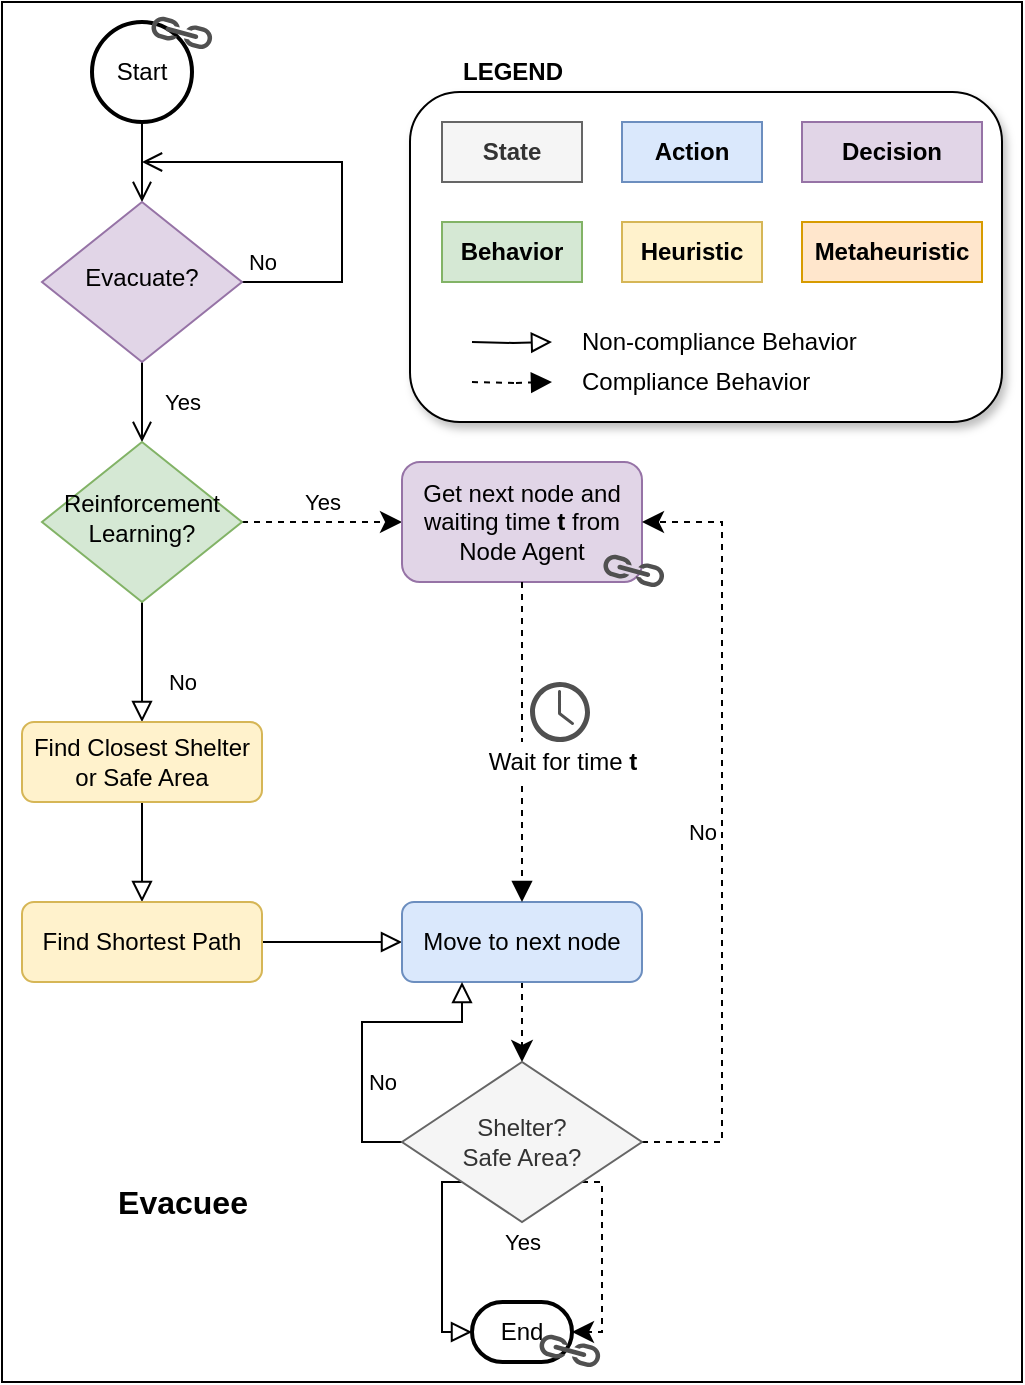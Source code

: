 <mxfile version="17.4.2" type="device" pages="5"><diagram id="C5RBs43oDa-KdzZeNtuy" name="Evacuee"><mxGraphModel dx="786" dy="1114" grid="1" gridSize="10" guides="1" tooltips="1" connect="1" arrows="1" fold="1" page="1" pageScale="1" pageWidth="827" pageHeight="1169" math="0" shadow="0"><root><mxCell id="WIyWlLk6GJQsqaUBKTNV-0"/><mxCell id="WIyWlLk6GJQsqaUBKTNV-1" parent="WIyWlLk6GJQsqaUBKTNV-0"/><mxCell id="tAQikemErJvmKtrfRD6c-9" value="" style="rounded=0;whiteSpace=wrap;html=1;shadow=0;glass=0;strokeWidth=1;fillColor=default;" parent="WIyWlLk6GJQsqaUBKTNV-1" vertex="1"><mxGeometry x="150" y="70" width="510" height="690" as="geometry"/></mxCell><mxCell id="tAQikemErJvmKtrfRD6c-7" value="" style="rounded=1;whiteSpace=wrap;html=1;fillColor=default;shadow=1;glass=0;strokeWidth=1;perimeterSpacing=0;" parent="WIyWlLk6GJQsqaUBKTNV-1" vertex="1"><mxGeometry x="354" y="115" width="296" height="165" as="geometry"/></mxCell><mxCell id="WIyWlLk6GJQsqaUBKTNV-2" value="" style="rounded=0;html=1;jettySize=auto;orthogonalLoop=1;fontSize=11;endArrow=open;endFill=0;endSize=8;strokeWidth=1;shadow=0;labelBackgroundColor=none;edgeStyle=orthogonalEdgeStyle;exitX=0.5;exitY=1;exitDx=0;exitDy=0;exitPerimeter=0;" parent="WIyWlLk6GJQsqaUBKTNV-1" source="wqs8lFoA8_OVETERDHVf-1" target="WIyWlLk6GJQsqaUBKTNV-6" edge="1"><mxGeometry relative="1" as="geometry"><mxPoint x="220" y="120" as="sourcePoint"/></mxGeometry></mxCell><mxCell id="WIyWlLk6GJQsqaUBKTNV-4" value="Yes" style="rounded=0;html=1;jettySize=auto;orthogonalLoop=1;fontSize=11;endArrow=open;endFill=0;endSize=8;strokeWidth=1;shadow=0;labelBackgroundColor=none;edgeStyle=orthogonalEdgeStyle;" parent="WIyWlLk6GJQsqaUBKTNV-1" source="WIyWlLk6GJQsqaUBKTNV-6" target="WIyWlLk6GJQsqaUBKTNV-10" edge="1"><mxGeometry y="20" relative="1" as="geometry"><mxPoint as="offset"/></mxGeometry></mxCell><mxCell id="WIyWlLk6GJQsqaUBKTNV-5" value="No" style="edgeStyle=orthogonalEdgeStyle;rounded=0;html=1;jettySize=auto;orthogonalLoop=1;fontSize=11;endArrow=open;endFill=0;endSize=8;strokeWidth=1;shadow=0;labelBackgroundColor=none;exitX=1;exitY=0.5;exitDx=0;exitDy=0;" parent="WIyWlLk6GJQsqaUBKTNV-1" source="WIyWlLk6GJQsqaUBKTNV-6" edge="1"><mxGeometry x="-0.905" y="10" relative="1" as="geometry"><mxPoint as="offset"/><mxPoint x="220" y="150" as="targetPoint"/><Array as="points"><mxPoint x="320" y="210"/><mxPoint x="320" y="150"/></Array></mxGeometry></mxCell><mxCell id="WIyWlLk6GJQsqaUBKTNV-6" value="Evacuate?" style="rhombus;whiteSpace=wrap;html=1;shadow=0;fontFamily=Helvetica;fontSize=12;align=center;strokeWidth=1;spacing=6;spacingTop=-4;fillColor=#e1d5e7;strokeColor=#9673a6;" parent="WIyWlLk6GJQsqaUBKTNV-1" vertex="1"><mxGeometry x="170" y="170" width="100" height="80" as="geometry"/></mxCell><mxCell id="WIyWlLk6GJQsqaUBKTNV-8" value="No" style="rounded=0;html=1;jettySize=auto;orthogonalLoop=1;fontSize=11;endArrow=block;endFill=0;endSize=8;strokeWidth=1;shadow=0;labelBackgroundColor=none;edgeStyle=orthogonalEdgeStyle;" parent="WIyWlLk6GJQsqaUBKTNV-1" source="WIyWlLk6GJQsqaUBKTNV-10" target="WIyWlLk6GJQsqaUBKTNV-11" edge="1"><mxGeometry x="0.333" y="20" relative="1" as="geometry"><mxPoint as="offset"/></mxGeometry></mxCell><mxCell id="WIyWlLk6GJQsqaUBKTNV-9" value="Yes" style="edgeStyle=orthogonalEdgeStyle;rounded=0;html=1;jettySize=auto;orthogonalLoop=1;fontSize=11;endArrow=classic;endFill=1;endSize=8;strokeWidth=1;shadow=0;labelBackgroundColor=none;dashed=1;" parent="WIyWlLk6GJQsqaUBKTNV-1" source="WIyWlLk6GJQsqaUBKTNV-10" target="WIyWlLk6GJQsqaUBKTNV-12" edge="1"><mxGeometry y="10" relative="1" as="geometry"><mxPoint as="offset"/><mxPoint x="300" y="330" as="sourcePoint"/></mxGeometry></mxCell><mxCell id="WIyWlLk6GJQsqaUBKTNV-10" value="Reinforcement Learning?" style="rhombus;whiteSpace=wrap;html=1;shadow=0;fontFamily=Helvetica;fontSize=12;align=center;strokeWidth=1;spacing=6;spacingTop=-4;fillColor=#d5e8d4;strokeColor=#82b366;" parent="WIyWlLk6GJQsqaUBKTNV-1" vertex="1"><mxGeometry x="170" y="290" width="100" height="80" as="geometry"/></mxCell><mxCell id="hvQs0yLdhsRXMwzUoOnA-2" value="" style="edgeStyle=orthogonalEdgeStyle;rounded=0;orthogonalLoop=1;jettySize=auto;html=1;endArrow=block;endFill=0;endSize=8;" parent="WIyWlLk6GJQsqaUBKTNV-1" source="WIyWlLk6GJQsqaUBKTNV-11" target="hvQs0yLdhsRXMwzUoOnA-1" edge="1"><mxGeometry relative="1" as="geometry"/></mxCell><mxCell id="WIyWlLk6GJQsqaUBKTNV-11" value="Find Closest Shelter or Safe Area" style="rounded=1;whiteSpace=wrap;html=1;fontSize=12;glass=0;strokeWidth=1;shadow=0;fillColor=#fff2cc;strokeColor=#d6b656;" parent="WIyWlLk6GJQsqaUBKTNV-1" vertex="1"><mxGeometry x="160" y="430" width="120" height="40" as="geometry"/></mxCell><UserObject label="Get next node and waiting time &lt;b&gt;t&lt;/b&gt; from Node Agent" link="data:page/id,D-sA1miuNj76wZwpseGE" id="WIyWlLk6GJQsqaUBKTNV-12"><mxCell style="rounded=1;whiteSpace=wrap;html=1;fontSize=12;glass=0;strokeWidth=1;shadow=0;fillColor=#e1d5e7;strokeColor=#9673a6;" parent="WIyWlLk6GJQsqaUBKTNV-1" vertex="1"><mxGeometry x="350" y="300" width="120" height="60" as="geometry"/></mxCell></UserObject><mxCell id="hvQs0yLdhsRXMwzUoOnA-4" value="" style="edgeStyle=orthogonalEdgeStyle;rounded=0;orthogonalLoop=1;jettySize=auto;html=1;endArrow=block;endFill=0;endSize=8;exitX=1;exitY=0.5;exitDx=0;exitDy=0;" parent="WIyWlLk6GJQsqaUBKTNV-1" source="hvQs0yLdhsRXMwzUoOnA-1" target="hvQs0yLdhsRXMwzUoOnA-3" edge="1"><mxGeometry relative="1" as="geometry"><mxPoint x="310" y="540" as="sourcePoint"/></mxGeometry></mxCell><mxCell id="hvQs0yLdhsRXMwzUoOnA-1" value="Find Shortest Path" style="rounded=1;whiteSpace=wrap;html=1;fontSize=12;glass=0;strokeWidth=1;shadow=0;fillColor=#fff2cc;strokeColor=#d6b656;" parent="WIyWlLk6GJQsqaUBKTNV-1" vertex="1"><mxGeometry x="160" y="520" width="120" height="40" as="geometry"/></mxCell><mxCell id="hvQs0yLdhsRXMwzUoOnA-14" value="" style="edgeStyle=orthogonalEdgeStyle;rounded=0;orthogonalLoop=1;jettySize=auto;html=1;endArrow=classic;endFill=1;endSize=8;dashed=1;" parent="WIyWlLk6GJQsqaUBKTNV-1" source="hvQs0yLdhsRXMwzUoOnA-3" target="hvQs0yLdhsRXMwzUoOnA-13" edge="1"><mxGeometry relative="1" as="geometry"/></mxCell><mxCell id="hvQs0yLdhsRXMwzUoOnA-3" value="Move to next node" style="rounded=1;whiteSpace=wrap;html=1;fontSize=12;glass=0;strokeWidth=1;shadow=0;fillColor=#dae8fc;strokeColor=#6c8ebf;" parent="WIyWlLk6GJQsqaUBKTNV-1" vertex="1"><mxGeometry x="350" y="520" width="120" height="40" as="geometry"/></mxCell><mxCell id="hvQs0yLdhsRXMwzUoOnA-15" value="No" style="edgeStyle=orthogonalEdgeStyle;rounded=0;orthogonalLoop=1;jettySize=auto;html=1;exitX=1;exitY=0.5;exitDx=0;exitDy=0;entryX=1;entryY=0.5;entryDx=0;entryDy=0;endArrow=classic;endFill=1;endSize=8;dashed=1;" parent="WIyWlLk6GJQsqaUBKTNV-1" source="hvQs0yLdhsRXMwzUoOnA-13" target="WIyWlLk6GJQsqaUBKTNV-12" edge="1"><mxGeometry y="10" relative="1" as="geometry"><mxPoint x="550" y="640" as="targetPoint"/><Array as="points"><mxPoint x="510" y="640"/><mxPoint x="510" y="330"/></Array><mxPoint as="offset"/></mxGeometry></mxCell><mxCell id="hvQs0yLdhsRXMwzUoOnA-16" value="Yes" style="edgeStyle=orthogonalEdgeStyle;rounded=0;orthogonalLoop=1;jettySize=auto;html=1;exitX=1;exitY=1;exitDx=0;exitDy=0;entryX=1;entryY=0.5;entryDx=0;entryDy=0;endArrow=classic;endFill=1;endSize=8;dashed=1;entryPerimeter=0;" parent="WIyWlLk6GJQsqaUBKTNV-1" source="hvQs0yLdhsRXMwzUoOnA-13" target="wqs8lFoA8_OVETERDHVf-0" edge="1"><mxGeometry x="-0.2" y="-40" relative="1" as="geometry"><mxPoint x="440" y="710" as="targetPoint"/><Array as="points"><mxPoint x="450" y="660"/><mxPoint x="450" y="735"/></Array><mxPoint as="offset"/></mxGeometry></mxCell><mxCell id="hvQs0yLdhsRXMwzUoOnA-21" value="No" style="edgeStyle=orthogonalEdgeStyle;rounded=0;orthogonalLoop=1;jettySize=auto;html=1;exitX=0;exitY=0.5;exitDx=0;exitDy=0;entryX=0.25;entryY=1;entryDx=0;entryDy=0;endArrow=block;endFill=0;endSize=8;" parent="WIyWlLk6GJQsqaUBKTNV-1" source="hvQs0yLdhsRXMwzUoOnA-13" target="hvQs0yLdhsRXMwzUoOnA-3" edge="1"><mxGeometry x="-0.333" y="-10" relative="1" as="geometry"><mxPoint as="offset"/></mxGeometry></mxCell><mxCell id="hvQs0yLdhsRXMwzUoOnA-22" style="edgeStyle=orthogonalEdgeStyle;rounded=0;orthogonalLoop=1;jettySize=auto;html=1;exitX=0;exitY=1;exitDx=0;exitDy=0;entryX=0;entryY=0.5;entryDx=0;entryDy=0;endArrow=block;endFill=0;endSize=8;entryPerimeter=0;" parent="WIyWlLk6GJQsqaUBKTNV-1" source="hvQs0yLdhsRXMwzUoOnA-13" target="wqs8lFoA8_OVETERDHVf-0" edge="1"><mxGeometry relative="1" as="geometry"><mxPoint x="380" y="710" as="targetPoint"/><Array as="points"><mxPoint x="370" y="660"/><mxPoint x="370" y="735"/></Array></mxGeometry></mxCell><mxCell id="hvQs0yLdhsRXMwzUoOnA-13" value="Shelter?&lt;br&gt;Safe Area?" style="rhombus;whiteSpace=wrap;html=1;rounded=1;glass=0;strokeWidth=1;shadow=0;arcSize=0;fillColor=#f5f5f5;fontColor=#333333;strokeColor=#666666;" parent="WIyWlLk6GJQsqaUBKTNV-1" vertex="1"><mxGeometry x="350" y="600" width="120" height="80" as="geometry"/></mxCell><mxCell id="tAQikemErJvmKtrfRD6c-0" value="Evacuee" style="text;html=1;align=center;verticalAlign=middle;resizable=0;points=[];autosize=1;strokeColor=none;fillColor=none;fontStyle=1;fontSize=16;" parent="WIyWlLk6GJQsqaUBKTNV-1" vertex="1"><mxGeometry x="200" y="660" width="80" height="20" as="geometry"/></mxCell><mxCell id="tAQikemErJvmKtrfRD6c-1" value="Decision" style="whiteSpace=wrap;html=1;fillColor=#e1d5e7;strokeColor=#9673a6;fontStyle=1" parent="WIyWlLk6GJQsqaUBKTNV-1" vertex="1"><mxGeometry x="550" y="130" width="90" height="30" as="geometry"/></mxCell><mxCell id="tAQikemErJvmKtrfRD6c-2" value="Heuristic" style="whiteSpace=wrap;html=1;fillColor=#fff2cc;strokeColor=#d6b656;fontStyle=1" parent="WIyWlLk6GJQsqaUBKTNV-1" vertex="1"><mxGeometry x="460" y="180" width="70" height="30" as="geometry"/></mxCell><mxCell id="tAQikemErJvmKtrfRD6c-3" value="Behavior" style="whiteSpace=wrap;html=1;fillColor=#d5e8d4;strokeColor=#82b366;fontStyle=1" parent="WIyWlLk6GJQsqaUBKTNV-1" vertex="1"><mxGeometry x="370" y="180" width="70" height="30" as="geometry"/></mxCell><mxCell id="tAQikemErJvmKtrfRD6c-4" value="State" style="whiteSpace=wrap;html=1;fillColor=#f5f5f5;strokeColor=#666666;fontStyle=1;fontColor=#333333;" parent="WIyWlLk6GJQsqaUBKTNV-1" vertex="1"><mxGeometry x="370" y="130" width="70" height="30" as="geometry"/></mxCell><mxCell id="tAQikemErJvmKtrfRD6c-5" value="Action" style="whiteSpace=wrap;html=1;fillColor=#dae8fc;strokeColor=#6c8ebf;fontStyle=1" parent="WIyWlLk6GJQsqaUBKTNV-1" vertex="1"><mxGeometry x="460" y="130" width="70" height="30" as="geometry"/></mxCell><mxCell id="tAQikemErJvmKtrfRD6c-6" value="Metaheuristic" style="whiteSpace=wrap;html=1;fillColor=#ffe6cc;strokeColor=#d79b00;fontStyle=1" parent="WIyWlLk6GJQsqaUBKTNV-1" vertex="1"><mxGeometry x="550" y="180" width="90" height="30" as="geometry"/></mxCell><mxCell id="tAQikemErJvmKtrfRD6c-8" value="LEGEND" style="text;html=1;align=center;verticalAlign=middle;resizable=0;points=[];autosize=1;strokeColor=none;fillColor=none;fontStyle=1" parent="WIyWlLk6GJQsqaUBKTNV-1" vertex="1"><mxGeometry x="370" y="95" width="70" height="20" as="geometry"/></mxCell><mxCell id="tAQikemErJvmKtrfRD6c-13" value="Non-compliance Behavior" style="text;html=1;align=left;verticalAlign=middle;resizable=0;points=[];autosize=1;strokeColor=none;fillColor=none;spacing=0;labelPosition=center;verticalLabelPosition=middle;" parent="WIyWlLk6GJQsqaUBKTNV-1" vertex="1"><mxGeometry x="440" y="230" width="150" height="20" as="geometry"/></mxCell><mxCell id="tAQikemErJvmKtrfRD6c-14" value="Compliance Behavior" style="text;html=1;align=left;verticalAlign=middle;resizable=0;points=[];autosize=1;strokeColor=none;fillColor=none;spacing=0;labelPosition=center;verticalLabelPosition=middle;" parent="WIyWlLk6GJQsqaUBKTNV-1" vertex="1"><mxGeometry x="440" y="250" width="130" height="20" as="geometry"/></mxCell><mxCell id="tAQikemErJvmKtrfRD6c-10" value="" style="edgeStyle=orthogonalEdgeStyle;rounded=0;orthogonalLoop=1;jettySize=auto;html=1;endArrow=block;endFill=0;endSize=8;" parent="WIyWlLk6GJQsqaUBKTNV-1" edge="1"><mxGeometry relative="1" as="geometry"><mxPoint x="385" y="240" as="sourcePoint"/><mxPoint x="425" y="240" as="targetPoint"/></mxGeometry></mxCell><mxCell id="tAQikemErJvmKtrfRD6c-11" value="" style="edgeStyle=orthogonalEdgeStyle;rounded=0;orthogonalLoop=1;jettySize=auto;html=1;endArrow=block;endFill=1;endSize=8;dashed=1;" parent="WIyWlLk6GJQsqaUBKTNV-1" edge="1"><mxGeometry relative="1" as="geometry"><mxPoint x="385" y="260" as="sourcePoint"/><mxPoint x="425" y="260" as="targetPoint"/></mxGeometry></mxCell><UserObject label="End" link="data:page/id,KhEw7JjlDwOklVPRunus" id="wqs8lFoA8_OVETERDHVf-0"><mxCell style="strokeWidth=2;html=1;shape=mxgraph.flowchart.terminator;whiteSpace=wrap;rounded=1;shadow=0;glass=0;fillColor=default;" parent="WIyWlLk6GJQsqaUBKTNV-1" vertex="1"><mxGeometry x="385" y="720" width="50" height="30" as="geometry"/></mxCell></UserObject><mxCell id="wqs8lFoA8_OVETERDHVf-1" value="Start" style="strokeWidth=2;html=1;shape=mxgraph.flowchart.start_2;whiteSpace=wrap;rounded=1;shadow=0;glass=0;fillColor=default;" parent="WIyWlLk6GJQsqaUBKTNV-1" vertex="1"><mxGeometry x="195" y="80" width="50" height="50" as="geometry"/></mxCell><mxCell id="PVPUOMXZ-cUUI2VHqTHv-2" value="" style="edgeStyle=orthogonalEdgeStyle;rounded=0;orthogonalLoop=1;jettySize=auto;html=1;endArrow=block;endFill=1;endSize=8;dashed=1;exitX=0.5;exitY=1;exitDx=0;exitDy=0;" parent="WIyWlLk6GJQsqaUBKTNV-1" source="WIyWlLk6GJQsqaUBKTNV-12" target="hvQs0yLdhsRXMwzUoOnA-3" edge="1"><mxGeometry relative="1" as="geometry"><mxPoint x="410" y="450" as="sourcePoint"/></mxGeometry></mxCell><mxCell id="hdZS6CI2KBk-RRNF90Ai-0" value="" style="sketch=0;pointerEvents=1;shadow=0;dashed=0;html=1;strokeColor=none;fillColor=#505050;labelPosition=center;verticalLabelPosition=bottom;verticalAlign=top;outlineConnect=0;align=center;shape=mxgraph.office.concepts.clock;rounded=1;glass=0;" parent="WIyWlLk6GJQsqaUBKTNV-1" vertex="1"><mxGeometry x="414" y="410" width="30" height="30" as="geometry"/></mxCell><mxCell id="hdZS6CI2KBk-RRNF90Ai-1" value="Wait for time &lt;b&gt;t&lt;/b&gt;" style="text;html=1;align=center;verticalAlign=middle;resizable=0;points=[];autosize=1;strokeColor=none;fillColor=default;" parent="WIyWlLk6GJQsqaUBKTNV-1" vertex="1"><mxGeometry x="385" y="440" width="90" height="20" as="geometry"/></mxCell><mxCell id="lcI_t3d_9Nwu6Pe_ChQD-0" value="" style="sketch=0;pointerEvents=1;shadow=0;dashed=0;html=1;strokeColor=none;fillColor=#505050;labelPosition=center;verticalLabelPosition=bottom;verticalAlign=top;outlineConnect=0;align=center;shape=mxgraph.office.concepts.link;rotation=15;" vertex="1" parent="WIyWlLk6GJQsqaUBKTNV-1"><mxGeometry x="450" y="349" width="31.95" height="11" as="geometry"/></mxCell><mxCell id="OLDyHw9OTbx0pDbI_rvT-0" value="" style="sketch=0;pointerEvents=1;shadow=0;dashed=0;html=1;strokeColor=none;fillColor=#505050;labelPosition=center;verticalLabelPosition=bottom;verticalAlign=top;outlineConnect=0;align=center;shape=mxgraph.office.concepts.link;rotation=15;" vertex="1" parent="WIyWlLk6GJQsqaUBKTNV-1"><mxGeometry x="224.03" y="80" width="31.95" height="11" as="geometry"/></mxCell><mxCell id="HTqwGscG3U6J_wB9hFT2-0" value="" style="sketch=0;pointerEvents=1;shadow=0;dashed=0;html=1;strokeColor=none;fillColor=#505050;labelPosition=center;verticalLabelPosition=bottom;verticalAlign=top;outlineConnect=0;align=center;shape=mxgraph.office.concepts.link;rotation=15;" vertex="1" parent="WIyWlLk6GJQsqaUBKTNV-1"><mxGeometry x="418.05" y="739" width="31.95" height="11" as="geometry"/></mxCell></root></mxGraphModel></diagram><diagram id="D-sA1miuNj76wZwpseGE" name="Node"><mxGraphModel dx="786" dy="1114" grid="1" gridSize="10" guides="1" tooltips="1" connect="1" arrows="1" fold="1" page="1" pageScale="1" pageWidth="3300" pageHeight="2339" math="0" shadow="0"><root><mxCell id="0"/><mxCell id="1" parent="0"/><mxCell id="Sh9pbAywms9rNY-DBBXK-1" value="" style="rounded=0;whiteSpace=wrap;html=1;shadow=0;glass=0;strokeWidth=1;fillColor=default;" parent="1" vertex="1"><mxGeometry x="290" y="170" width="310" height="390" as="geometry"/></mxCell><mxCell id="e46fFj1X3D2K1N1A2An8-1" value="" style="rounded=0;html=1;jettySize=auto;orthogonalLoop=1;fontSize=11;endArrow=block;endFill=1;endSize=8;strokeWidth=1;shadow=0;labelBackgroundColor=none;edgeStyle=orthogonalEdgeStyle;dashed=1;" parent="1" source="e46fFj1X3D2K1N1A2An8-2" edge="1"><mxGeometry relative="1" as="geometry"><mxPoint x="530" y="320" as="targetPoint"/></mxGeometry></mxCell><mxCell id="h5DGaQgbVLCN0ejXVGi1-6" value="" style="edgeStyle=orthogonalEdgeStyle;rounded=0;orthogonalLoop=1;jettySize=auto;html=1;endArrow=block;endFill=1;endSize=8;dashed=1;" parent="1" source="e46fFj1X3D2K1N1A2An8-2" target="h5DGaQgbVLCN0ejXVGi1-5" edge="1"><mxGeometry relative="1" as="geometry"/></mxCell><mxCell id="e46fFj1X3D2K1N1A2An8-2" value="Get State" style="rounded=1;whiteSpace=wrap;html=1;fontSize=12;glass=0;strokeWidth=1;shadow=0;fillColor=#d5e8d4;strokeColor=#82b366;" parent="1" vertex="1"><mxGeometry x="470" y="250" width="120" height="40" as="geometry"/></mxCell><mxCell id="e46fFj1X3D2K1N1A2An8-18" value="Yes" style="edgeStyle=orthogonalEdgeStyle;rounded=0;html=1;jettySize=auto;orthogonalLoop=1;fontSize=11;endArrow=block;endFill=1;endSize=8;strokeWidth=1;shadow=0;labelBackgroundColor=none;" parent="1" edge="1"><mxGeometry y="10" relative="1" as="geometry"><mxPoint as="offset"/><mxPoint x="450" y="360" as="targetPoint"/></mxGeometry></mxCell><mxCell id="e46fFj1X3D2K1N1A2An8-21" style="edgeStyle=orthogonalEdgeStyle;rounded=0;orthogonalLoop=1;jettySize=auto;html=1;exitX=0.5;exitY=1;exitDx=0;exitDy=0;entryX=0.5;entryY=0;entryDx=0;entryDy=0;endArrow=block;endFill=1;endSize=8;dashed=1;" parent="1" source="Zt8qKpZelXKyINvpGII6-1" target="e46fFj1X3D2K1N1A2An8-2" edge="1"><mxGeometry relative="1" as="geometry"><mxPoint x="530" y="230" as="sourcePoint"/></mxGeometry></mxCell><mxCell id="e46fFj1X3D2K1N1A2An8-25" value="Network Node" style="text;html=1;align=center;verticalAlign=middle;resizable=0;points=[];autosize=1;strokeColor=none;fillColor=none;fontStyle=1;fontSize=16;" parent="1" vertex="1"><mxGeometry x="320" y="190" width="120" height="20" as="geometry"/></mxCell><UserObject label="Evacuee Agent Arrived" link="data:page/id,C5RBs43oDa-KdzZeNtuy" id="Zt8qKpZelXKyINvpGII6-1"><mxCell style="rounded=1;whiteSpace=wrap;html=1;shadow=0;glass=0;strokeWidth=1;fillColor=#e1d5e7;strokeColor=#9673a6;" parent="1" vertex="1"><mxGeometry x="470" y="180" width="120" height="40" as="geometry"/></mxCell></UserObject><mxCell id="h5DGaQgbVLCN0ejXVGi1-4" value="" style="edgeStyle=orthogonalEdgeStyle;rounded=0;orthogonalLoop=1;jettySize=auto;html=1;endArrow=block;endFill=1;endSize=8;dashed=1;" parent="1" source="h5DGaQgbVLCN0ejXVGi1-1" target="h5DGaQgbVLCN0ejXVGi1-3" edge="1"><mxGeometry relative="1" as="geometry"/></mxCell><mxCell id="h5DGaQgbVLCN0ejXVGi1-1" value="Get Actions" style="whiteSpace=wrap;html=1;rounded=1;glass=0;strokeWidth=1;shadow=0;fillColor=#d5e8d4;strokeColor=#82b366;" parent="1" vertex="1"><mxGeometry x="470" y="320" width="120" height="40" as="geometry"/></mxCell><mxCell id="h5DGaQgbVLCN0ejXVGi1-8" value="" style="edgeStyle=orthogonalEdgeStyle;rounded=0;orthogonalLoop=1;jettySize=auto;html=1;endArrow=block;endFill=1;endSize=8;dashed=1;" parent="1" source="h5DGaQgbVLCN0ejXVGi1-3" target="h5DGaQgbVLCN0ejXVGi1-7" edge="1"><mxGeometry relative="1" as="geometry"/></mxCell><mxCell id="h5DGaQgbVLCN0ejXVGi1-3" value="Get Q-value" style="whiteSpace=wrap;html=1;rounded=1;glass=0;strokeWidth=1;shadow=0;fillColor=#d5e8d4;strokeColor=#82b366;" parent="1" vertex="1"><mxGeometry x="470" y="390" width="120" height="40" as="geometry"/></mxCell><mxCell id="h5DGaQgbVLCN0ejXVGi1-9" value="" style="edgeStyle=orthogonalEdgeStyle;rounded=0;orthogonalLoop=1;jettySize=auto;html=1;endArrow=block;endFill=1;endSize=8;dashed=1;" parent="1" source="h5DGaQgbVLCN0ejXVGi1-5" target="h5DGaQgbVLCN0ejXVGi1-7" edge="1"><mxGeometry relative="1" as="geometry"/></mxCell><mxCell id="h5DGaQgbVLCN0ejXVGi1-5" value="Get Time &lt;b&gt;t&amp;nbsp;&lt;/b&gt;at Intersection&lt;br&gt;from surrogate model" style="rounded=1;whiteSpace=wrap;html=1;fontSize=12;glass=0;strokeWidth=1;shadow=0;fillColor=#d5e8d4;strokeColor=#82b366;" parent="1" vertex="1"><mxGeometry x="300" y="250" width="140" height="40" as="geometry"/></mxCell><mxCell id="d8Q-n5kowSqGRQLuUCIp-2" value="" style="edgeStyle=orthogonalEdgeStyle;rounded=0;orthogonalLoop=1;jettySize=auto;html=1;dashed=1;endArrow=block;endFill=1;endSize=8;" parent="1" source="h5DGaQgbVLCN0ejXVGi1-7" target="d8Q-n5kowSqGRQLuUCIp-1" edge="1"><mxGeometry relative="1" as="geometry"/></mxCell><mxCell id="h5DGaQgbVLCN0ejXVGi1-7" value="Assign next node and Time &lt;b&gt;t&amp;nbsp;&lt;/b&gt;to Evacuee Agent" style="whiteSpace=wrap;html=1;rounded=1;glass=0;strokeWidth=1;shadow=0;fillColor=#e1d5e7;strokeColor=#9673a6;" parent="1" vertex="1"><mxGeometry x="300" y="390" width="140" height="40" as="geometry"/></mxCell><mxCell id="d8Q-n5kowSqGRQLuUCIp-4" value="" style="edgeStyle=orthogonalEdgeStyle;rounded=0;orthogonalLoop=1;jettySize=auto;html=1;dashed=1;endArrow=block;endFill=1;endSize=8;" parent="1" source="d8Q-n5kowSqGRQLuUCIp-1" target="d8Q-n5kowSqGRQLuUCIp-3" edge="1"><mxGeometry relative="1" as="geometry"/></mxCell><mxCell id="d8Q-n5kowSqGRQLuUCIp-1" value="Calculate Penalty/Reward" style="whiteSpace=wrap;html=1;rounded=1;glass=0;strokeWidth=1;shadow=0;fillColor=#f5f5f5;fontColor=#333333;strokeColor=#666666;" parent="1" vertex="1"><mxGeometry x="300" y="490" width="140" height="40" as="geometry"/></mxCell><mxCell id="d8Q-n5kowSqGRQLuUCIp-3" value="Update Q-table" style="whiteSpace=wrap;html=1;rounded=1;glass=0;strokeWidth=1;shadow=0;fillColor=#f5f5f5;fontColor=#333333;strokeColor=#666666;" parent="1" vertex="1"><mxGeometry x="470" y="490" width="120" height="40" as="geometry"/></mxCell><mxCell id="k1t3FRvSmRUJk0tVAngS-1" value="" style="curved=1;endArrow=oval;html=1;rounded=0;endSize=6;exitX=0.75;exitY=0;exitDx=0;exitDy=0;entryX=0.75;entryY=1;entryDx=0;entryDy=0;endFill=1;startArrow=oval;startFill=1;" parent="1" source="d8Q-n5kowSqGRQLuUCIp-3" target="h5DGaQgbVLCN0ejXVGi1-3" edge="1"><mxGeometry width="50" height="50" relative="1" as="geometry"><mxPoint x="590" y="460" as="sourcePoint"/><mxPoint x="640" y="410" as="targetPoint"/><Array as="points"><mxPoint x="590" y="480"/><mxPoint x="590" y="440"/></Array></mxGeometry></mxCell><mxCell id="zXWc191RTNYSnsVAi0H5-1" value="" style="sketch=0;pointerEvents=1;shadow=0;dashed=0;html=1;strokeColor=none;fillColor=#505050;labelPosition=center;verticalLabelPosition=bottom;verticalAlign=top;outlineConnect=0;align=center;shape=mxgraph.office.concepts.link;rotation=15;" vertex="1" parent="1"><mxGeometry x="460" y="209" width="31.95" height="11" as="geometry"/></mxCell></root></mxGraphModel></diagram><diagram id="KhEw7JjlDwOklVPRunus" name="Shelter"><mxGraphModel dx="786" dy="1114" grid="1" gridSize="10" guides="1" tooltips="1" connect="1" arrows="1" fold="1" page="1" pageScale="1" pageWidth="3300" pageHeight="2339" math="0" shadow="0"><root><mxCell id="0"/><mxCell id="1" parent="0"/><mxCell id="44dqjmBILWSjn0jemUXo-1" value="" style="rounded=0;whiteSpace=wrap;html=1;shadow=0;glass=0;strokeWidth=1;fillColor=default;" parent="1" vertex="1"><mxGeometry x="490" y="290" width="140" height="160" as="geometry"/></mxCell><mxCell id="LhdyTEZ_AZJ_5W-KA764-27" value="" style="edgeStyle=orthogonalEdgeStyle;rounded=0;orthogonalLoop=1;jettySize=auto;html=1;endArrow=open;endFill=0;endSize=8;" parent="1" source="LhdyTEZ_AZJ_5W-KA764-2" target="LhdyTEZ_AZJ_5W-KA764-26" edge="1"><mxGeometry relative="1" as="geometry"/></mxCell><mxCell id="LhdyTEZ_AZJ_5W-KA764-2" value="Evacuee Agent Arrived" style="rounded=1;whiteSpace=wrap;html=1;fontSize=12;glass=0;strokeWidth=1;shadow=0;fillColor=#e1d5e7;strokeColor=#9673a6;" parent="1" vertex="1"><mxGeometry x="500" y="330" width="120" height="40" as="geometry"/></mxCell><mxCell id="LhdyTEZ_AZJ_5W-KA764-25" value="Shelter" style="text;html=1;align=center;verticalAlign=middle;resizable=0;points=[];autosize=1;strokeColor=none;fillColor=none;fontStyle=1;fontSize=16;rounded=1;shadow=0;glass=0;" parent="1" vertex="1"><mxGeometry x="525" y="300" width="70" height="20" as="geometry"/></mxCell><mxCell id="LhdyTEZ_AZJ_5W-KA764-26" value="Capacity -= 1" style="rounded=1;whiteSpace=wrap;html=1;fontSize=12;glass=0;strokeWidth=1;shadow=0;fillColor=#f5f5f5;fontColor=#333333;strokeColor=#666666;" parent="1" vertex="1"><mxGeometry x="500" y="400" width="120" height="40" as="geometry"/></mxCell><mxCell id="e0JG6t02jbJ3ir41jfZP-1" value="" style="sketch=0;pointerEvents=1;shadow=0;dashed=0;html=1;strokeColor=none;fillColor=#505050;labelPosition=center;verticalLabelPosition=bottom;verticalAlign=top;outlineConnect=0;align=center;shape=mxgraph.office.concepts.link;rotation=15;" vertex="1" parent="1"><mxGeometry x="493.05" y="359" width="31.95" height="11" as="geometry"/></mxCell></root></mxGraphModel></diagram><diagram id="meRLP1e9XCI5xg8b8qsz" name="Environment"><mxGraphModel dx="786" dy="1114" grid="1" gridSize="10" guides="1" tooltips="1" connect="1" arrows="1" fold="1" page="1" pageScale="1" pageWidth="3300" pageHeight="2339" math="0" shadow="0"><root><mxCell id="0"/><mxCell id="1" parent="0"/><mxCell id="_NK771hZ6WRe1Dfa5tj7-1" value="" style="rounded=0;whiteSpace=wrap;html=1;shadow=0;glass=0;strokeWidth=1;fillColor=default;" parent="1" vertex="1"><mxGeometry x="490" y="230" width="300" height="470" as="geometry"/></mxCell><mxCell id="xgEjVoL0jznCqXI_wYAQ-2" value="" style="edgeStyle=orthogonalEdgeStyle;rounded=0;orthogonalLoop=1;jettySize=auto;html=1;startArrow=none;startFill=0;endArrow=open;endFill=0;endSize=8;" parent="1" source="tfxFJ07H8odmfJEg5Ce8-2" target="xgEjVoL0jznCqXI_wYAQ-1" edge="1"><mxGeometry relative="1" as="geometry"/></mxCell><mxCell id="tfxFJ07H8odmfJEg5Ce8-2" value="Get AOS bbox" style="rounded=1;whiteSpace=wrap;html=1;fontSize=12;glass=0;strokeWidth=1;shadow=0;fillColor=#d5e8d4;strokeColor=#82b366;" parent="1" vertex="1"><mxGeometry x="500" y="320" width="120" height="40" as="geometry"/></mxCell><mxCell id="tfxFJ07H8odmfJEg5Ce8-20" value="End" style="strokeWidth=2;html=1;shape=mxgraph.flowchart.terminator;whiteSpace=wrap;rounded=1;shadow=0;glass=0;fillColor=default;" parent="1" vertex="1"><mxGeometry x="535" y="650" width="50" height="30" as="geometry"/></mxCell><mxCell id="tfxFJ07H8odmfJEg5Ce8-21" style="edgeStyle=orthogonalEdgeStyle;rounded=0;orthogonalLoop=1;jettySize=auto;html=1;exitX=0.5;exitY=1;exitDx=0;exitDy=0;exitPerimeter=0;entryX=0.5;entryY=0;entryDx=0;entryDy=0;endArrow=open;endFill=0;endSize=8;" parent="1" source="tfxFJ07H8odmfJEg5Ce8-22" target="tfxFJ07H8odmfJEg5Ce8-2" edge="1"><mxGeometry relative="1" as="geometry"/></mxCell><mxCell id="tfxFJ07H8odmfJEg5Ce8-22" value="Start" style="strokeWidth=2;html=1;shape=mxgraph.flowchart.start_2;whiteSpace=wrap;rounded=1;shadow=0;glass=0;fillColor=default;" parent="1" vertex="1"><mxGeometry x="535" y="240" width="50" height="50" as="geometry"/></mxCell><mxCell id="tfxFJ07H8odmfJEg5Ce8-25" value="Environment" style="text;html=1;align=center;verticalAlign=middle;resizable=0;points=[];autosize=1;strokeColor=none;fillColor=none;fontStyle=1;fontSize=16;rounded=1;shadow=0;glass=0;" parent="1" vertex="1"><mxGeometry x="665" y="255" width="110" height="20" as="geometry"/></mxCell><mxCell id="xgEjVoL0jznCqXI_wYAQ-5" value="" style="edgeStyle=orthogonalEdgeStyle;rounded=0;orthogonalLoop=1;jettySize=auto;html=1;startArrow=none;startFill=0;endArrow=open;endFill=0;endSize=8;" parent="1" source="xgEjVoL0jznCqXI_wYAQ-1" target="xgEjVoL0jznCqXI_wYAQ-4" edge="1"><mxGeometry relative="1" as="geometry"/></mxCell><mxCell id="xgEjVoL0jznCqXI_wYAQ-7" value="" style="edgeStyle=orthogonalEdgeStyle;rounded=0;orthogonalLoop=1;jettySize=auto;html=1;startArrow=none;startFill=0;endArrow=open;endFill=0;endSize=8;" parent="1" source="xgEjVoL0jznCqXI_wYAQ-1" target="xgEjVoL0jznCqXI_wYAQ-6" edge="1"><mxGeometry relative="1" as="geometry"/></mxCell><mxCell id="xgEjVoL0jznCqXI_wYAQ-1" value="Get Road Network from OSM" style="rounded=1;whiteSpace=wrap;html=1;fontSize=12;glass=0;strokeWidth=1;shadow=0;fillColor=#d5e8d4;strokeColor=#82b366;" parent="1" vertex="1"><mxGeometry x="500" y="400" width="120" height="40" as="geometry"/></mxCell><mxCell id="xgEjVoL0jznCqXI_wYAQ-9" value="" style="edgeStyle=orthogonalEdgeStyle;rounded=0;orthogonalLoop=1;jettySize=auto;html=1;startArrow=none;startFill=0;endArrow=open;endFill=0;endSize=8;" parent="1" source="xgEjVoL0jznCqXI_wYAQ-4" target="xgEjVoL0jznCqXI_wYAQ-8" edge="1"><mxGeometry relative="1" as="geometry"/></mxCell><mxCell id="806ETWXTh_rsjbCFRV8a-2" value="" style="edgeStyle=orthogonalEdgeStyle;rounded=0;orthogonalLoop=1;jettySize=auto;html=1;endArrow=open;endFill=0;endSize=8;" edge="1" parent="1" source="xgEjVoL0jznCqXI_wYAQ-4" target="806ETWXTh_rsjbCFRV8a-1"><mxGeometry relative="1" as="geometry"/></mxCell><mxCell id="xgEjVoL0jznCqXI_wYAQ-4" value="Get Population Data from NTT mobile" style="rounded=1;whiteSpace=wrap;html=1;fontSize=12;glass=0;strokeWidth=1;shadow=0;fillColor=#d5e8d4;strokeColor=#82b366;" parent="1" vertex="1"><mxGeometry x="500" y="480" width="120" height="40" as="geometry"/></mxCell><mxCell id="806ETWXTh_rsjbCFRV8a-7" value="" style="edgeStyle=orthogonalEdgeStyle;rounded=0;orthogonalLoop=1;jettySize=auto;html=1;endArrow=open;endFill=0;endSize=8;" edge="1" parent="1" source="xgEjVoL0jznCqXI_wYAQ-6" target="806ETWXTh_rsjbCFRV8a-6"><mxGeometry relative="1" as="geometry"/></mxCell><mxCell id="xgEjVoL0jznCqXI_wYAQ-6" value="Cleanup Network graph" style="rounded=1;whiteSpace=wrap;html=1;fontSize=12;glass=0;strokeWidth=1;shadow=0;fillColor=#f5f5f5;fontColor=#333333;strokeColor=#666666;" parent="1" vertex="1"><mxGeometry x="660" y="400" width="120" height="40" as="geometry"/></mxCell><mxCell id="xgEjVoL0jznCqXI_wYAQ-8" value="Create Individual Evacuee Agents" style="rounded=1;whiteSpace=wrap;html=1;fontSize=12;glass=0;strokeWidth=1;shadow=0;fillColor=#f5f5f5;fontColor=#333333;strokeColor=#666666;" parent="1" vertex="1"><mxGeometry x="660" y="475" width="120" height="50" as="geometry"/></mxCell><mxCell id="806ETWXTh_rsjbCFRV8a-3" value="" style="edgeStyle=orthogonalEdgeStyle;rounded=0;orthogonalLoop=1;jettySize=auto;html=1;endArrow=open;endFill=0;endSize=8;" edge="1" parent="1" source="806ETWXTh_rsjbCFRV8a-1" target="tfxFJ07H8odmfJEg5Ce8-20"><mxGeometry relative="1" as="geometry"/></mxCell><mxCell id="806ETWXTh_rsjbCFRV8a-5" value="" style="edgeStyle=orthogonalEdgeStyle;rounded=0;orthogonalLoop=1;jettySize=auto;html=1;endArrow=open;endFill=0;endSize=8;" edge="1" parent="1" source="806ETWXTh_rsjbCFRV8a-1" target="806ETWXTh_rsjbCFRV8a-4"><mxGeometry relative="1" as="geometry"/></mxCell><mxCell id="806ETWXTh_rsjbCFRV8a-1" value="Get Shelters location" style="rounded=1;whiteSpace=wrap;html=1;fontSize=12;glass=0;strokeWidth=1;shadow=0;fillColor=#d5e8d4;strokeColor=#82b366;" vertex="1" parent="1"><mxGeometry x="500" y="560" width="120" height="40" as="geometry"/></mxCell><mxCell id="806ETWXTh_rsjbCFRV8a-4" value="Create Shelter Agents" style="rounded=1;whiteSpace=wrap;html=1;fontSize=12;glass=0;strokeWidth=1;shadow=0;fillColor=#f5f5f5;fontColor=#333333;strokeColor=#666666;" vertex="1" parent="1"><mxGeometry x="660" y="560" width="120" height="40" as="geometry"/></mxCell><mxCell id="806ETWXTh_rsjbCFRV8a-6" value="Create Node Agents" style="rounded=1;whiteSpace=wrap;html=1;fontSize=12;glass=0;strokeWidth=1;shadow=0;fillColor=#f5f5f5;fontColor=#333333;strokeColor=#666666;" vertex="1" parent="1"><mxGeometry x="660" y="320" width="120" height="40" as="geometry"/></mxCell><mxCell id="JSFsSsezgS_roWuCDbaG-1" value="" style="sketch=0;pointerEvents=1;shadow=0;dashed=0;html=1;strokeColor=none;fillColor=#505050;labelPosition=center;verticalLabelPosition=bottom;verticalAlign=top;outlineConnect=0;align=center;shape=mxgraph.office.concepts.link;rotation=15;" vertex="1" parent="1"><mxGeometry x="560" y="240" width="31.95" height="11" as="geometry"/></mxCell></root></mxGraphModel></diagram><diagram id="Bf_2_CKQEmXz3qXT-lqW" name="Model"><mxGraphModel dx="786" dy="1114" grid="1" gridSize="10" guides="1" tooltips="1" connect="1" arrows="1" fold="1" page="1" pageScale="1" pageWidth="3300" pageHeight="2339" math="0" shadow="0"><root><mxCell id="0"/><mxCell id="1" parent="0"/><mxCell id="wbzrTjL4OaPS3m0O226g-1" value="End" style="strokeWidth=2;html=1;shape=mxgraph.flowchart.terminator;whiteSpace=wrap;rounded=1;shadow=0;glass=0;fillColor=default;" vertex="1" parent="1"><mxGeometry x="535" y="830" width="50" height="30" as="geometry"/></mxCell><mxCell id="wbzrTjL4OaPS3m0O226g-4" value="" style="edgeStyle=orthogonalEdgeStyle;rounded=0;orthogonalLoop=1;jettySize=auto;html=1;endArrow=open;endFill=0;endSize=8;" edge="1" parent="1" source="wbzrTjL4OaPS3m0O226g-2" target="wbzrTjL4OaPS3m0O226g-3"><mxGeometry relative="1" as="geometry"/></mxCell><mxCell id="wbzrTjL4OaPS3m0O226g-2" value="Start" style="strokeWidth=2;html=1;shape=mxgraph.flowchart.start_2;whiteSpace=wrap;rounded=1;shadow=0;glass=0;fillColor=default;" vertex="1" parent="1"><mxGeometry x="535" y="240" width="50" height="50" as="geometry"/></mxCell><mxCell id="kv2zCPrbM81HwlgM0aYa-2" value="" style="edgeStyle=orthogonalEdgeStyle;rounded=0;orthogonalLoop=1;jettySize=auto;html=1;endArrow=open;endFill=0;endSize=8;" edge="1" parent="1" source="wbzrTjL4OaPS3m0O226g-3" target="kv2zCPrbM81HwlgM0aYa-1"><mxGeometry relative="1" as="geometry"/></mxCell><mxCell id="wbzrTjL4OaPS3m0O226g-3" value="Create a Case&lt;br&gt;&lt;b&gt;[case]&lt;/b&gt;" style="whiteSpace=wrap;html=1;strokeWidth=1;rounded=1;shadow=0;glass=0;fillColor=#f5f5f5;fontColor=#333333;strokeColor=#666666;" vertex="1" parent="1"><mxGeometry x="500" y="320" width="120" height="40" as="geometry"/></mxCell><mxCell id="nXyhJ2JPQdN2Zfktnvmg-3" value="" style="edgeStyle=orthogonalEdgeStyle;rounded=0;orthogonalLoop=1;jettySize=auto;html=1;endArrow=open;endFill=0;endSize=8;" edge="1" parent="1" source="kv2zCPrbM81HwlgM0aYa-1" target="nXyhJ2JPQdN2Zfktnvmg-2"><mxGeometry relative="1" as="geometry"/></mxCell><UserObject label="Create Environment&lt;br&gt;&lt;b&gt;[case].Env&lt;/b&gt;" link="data:page/id,meRLP1e9XCI5xg8b8qsz" id="kv2zCPrbM81HwlgM0aYa-1"><mxCell style="whiteSpace=wrap;html=1;strokeWidth=1;rounded=1;shadow=0;glass=0;fillColor=#f5f5f5;fontColor=#333333;strokeColor=#666666;" vertex="1" parent="1"><mxGeometry x="500" y="400" width="120" height="40" as="geometry"/></mxCell></UserObject><mxCell id="p1Z3BM6h5CQ67J9l8CAe-2" value="" style="edgeStyle=orthogonalEdgeStyle;rounded=0;orthogonalLoop=1;jettySize=auto;html=1;endArrow=open;endFill=0;endSize=8;" edge="1" parent="1" source="nXyhJ2JPQdN2Zfktnvmg-2" target="p1Z3BM6h5CQ67J9l8CAe-1"><mxGeometry relative="1" as="geometry"/></mxCell><mxCell id="nXyhJ2JPQdN2Zfktnvmg-2" value="Step += 1" style="whiteSpace=wrap;html=1;strokeWidth=1;rounded=1;shadow=0;glass=0;" vertex="1" parent="1"><mxGeometry x="500" y="480" width="120" height="40" as="geometry"/></mxCell><mxCell id="FeqesZgOvf5v2vQxWx_2-2" value="" style="edgeStyle=orthogonalEdgeStyle;rounded=0;orthogonalLoop=1;jettySize=auto;html=1;endArrow=open;endFill=0;endSize=8;" edge="1" parent="1" source="p1Z3BM6h5CQ67J9l8CAe-1" target="FeqesZgOvf5v2vQxWx_2-1"><mxGeometry relative="1" as="geometry"/></mxCell><mxCell id="FeqesZgOvf5v2vQxWx_2-3" value="" style="edgeStyle=orthogonalEdgeStyle;rounded=0;orthogonalLoop=1;jettySize=auto;html=1;endArrow=open;endFill=0;endSize=8;" edge="1" parent="1" source="p1Z3BM6h5CQ67J9l8CAe-1" target="FeqesZgOvf5v2vQxWx_2-1"><mxGeometry relative="1" as="geometry"/></mxCell><UserObject label="Call Evacuee Agents" link="data:page/id,C5RBs43oDa-KdzZeNtuy" id="p1Z3BM6h5CQ67J9l8CAe-1"><mxCell style="whiteSpace=wrap;html=1;strokeWidth=1;rounded=1;shadow=0;glass=0;fillColor=#e1d5e7;strokeColor=#9673a6;" vertex="1" parent="1"><mxGeometry x="500" y="560" width="120" height="40" as="geometry"/></mxCell></UserObject><mxCell id="p1Z3BM6h5CQ67J9l8CAe-3" value="" style="sketch=0;pointerEvents=1;shadow=0;dashed=0;html=1;strokeColor=none;fillColor=#505050;labelPosition=center;verticalLabelPosition=bottom;verticalAlign=top;outlineConnect=0;align=center;shape=mxgraph.office.concepts.link;rotation=15;" vertex="1" parent="1"><mxGeometry x="600" y="560" width="31.95" height="11" as="geometry"/></mxCell><mxCell id="DIjs_ul6baYS8sTS2BoW-1" value="No" style="edgeStyle=orthogonalEdgeStyle;rounded=0;orthogonalLoop=1;jettySize=auto;html=1;exitX=0;exitY=0.5;exitDx=0;exitDy=0;entryX=0;entryY=0.5;entryDx=0;entryDy=0;endArrow=open;endFill=0;endSize=8;" edge="1" parent="1" source="DIjs_ul6baYS8sTS2BoW-3" target="nXyhJ2JPQdN2Zfktnvmg-2"><mxGeometry x="-0.877" y="-15" relative="1" as="geometry"><Array as="points"><mxPoint x="470" y="755"/><mxPoint x="470" y="500"/></Array><mxPoint as="offset"/></mxGeometry></mxCell><mxCell id="DIjs_ul6baYS8sTS2BoW-4" value="" style="edgeStyle=orthogonalEdgeStyle;rounded=0;orthogonalLoop=1;jettySize=auto;html=1;endArrow=open;endFill=0;endSize=8;" edge="1" parent="1" source="FeqesZgOvf5v2vQxWx_2-1" target="DIjs_ul6baYS8sTS2BoW-3"><mxGeometry relative="1" as="geometry"/></mxCell><UserObject label="Replay Memory" link="https://deeplizard.com/learn/video/Bcuj2fTH4_4" linkTarget="_blank" id="FeqesZgOvf5v2vQxWx_2-1"><mxCell style="whiteSpace=wrap;html=1;strokeWidth=1;rounded=1;shadow=0;glass=0;fillColor=#d5e8d4;strokeColor=#82b366;" vertex="1" parent="1"><mxGeometry x="500" y="640" width="120" height="40" as="geometry"/></mxCell></UserObject><mxCell id="W6v9RgmGg1hoZkEEHslI-1" value="" style="sketch=0;pointerEvents=1;shadow=0;dashed=0;html=1;strokeColor=none;fillColor=#505050;labelPosition=center;verticalLabelPosition=bottom;verticalAlign=top;outlineConnect=0;align=center;shape=mxgraph.office.concepts.link;rotation=15;" vertex="1" parent="1"><mxGeometry x="600" y="400" width="31.95" height="11" as="geometry"/></mxCell><mxCell id="DIjs_ul6baYS8sTS2BoW-5" value="Yes" style="edgeStyle=orthogonalEdgeStyle;rounded=0;orthogonalLoop=1;jettySize=auto;html=1;endArrow=open;endFill=0;endSize=8;" edge="1" parent="1" source="DIjs_ul6baYS8sTS2BoW-3" target="wbzrTjL4OaPS3m0O226g-1"><mxGeometry y="10" relative="1" as="geometry"><mxPoint as="offset"/></mxGeometry></mxCell><mxCell id="DIjs_ul6baYS8sTS2BoW-3" value="Terminal State?" style="rhombus;whiteSpace=wrap;html=1;fillColor=#f8cecc;strokeColor=#b85450;strokeWidth=1;rounded=1;shadow=0;glass=0;arcSize=0;" vertex="1" parent="1"><mxGeometry x="510" y="720" width="100" height="70" as="geometry"/></mxCell><mxCell id="DIjs_ul6baYS8sTS2BoW-6" value="e&lt;sub&gt;i,t&lt;/sub&gt;&amp;nbsp;= (s&lt;sub&gt;t&lt;/sub&gt;&amp;nbsp;, a&lt;sub&gt;t&lt;/sub&gt;&amp;nbsp;, r&lt;sub&gt;t+1&lt;/sub&gt;&amp;nbsp;, s&lt;sub&gt;t+1&lt;/sub&gt;&amp;nbsp;)&lt;sub&gt;i&lt;/sub&gt;" style="text;html=1;align=center;verticalAlign=middle;resizable=0;points=[];autosize=1;strokeColor=none;fillColor=none;" vertex="1" parent="1"><mxGeometry x="620" y="650" width="140" height="20" as="geometry"/></mxCell></root></mxGraphModel></diagram></mxfile>